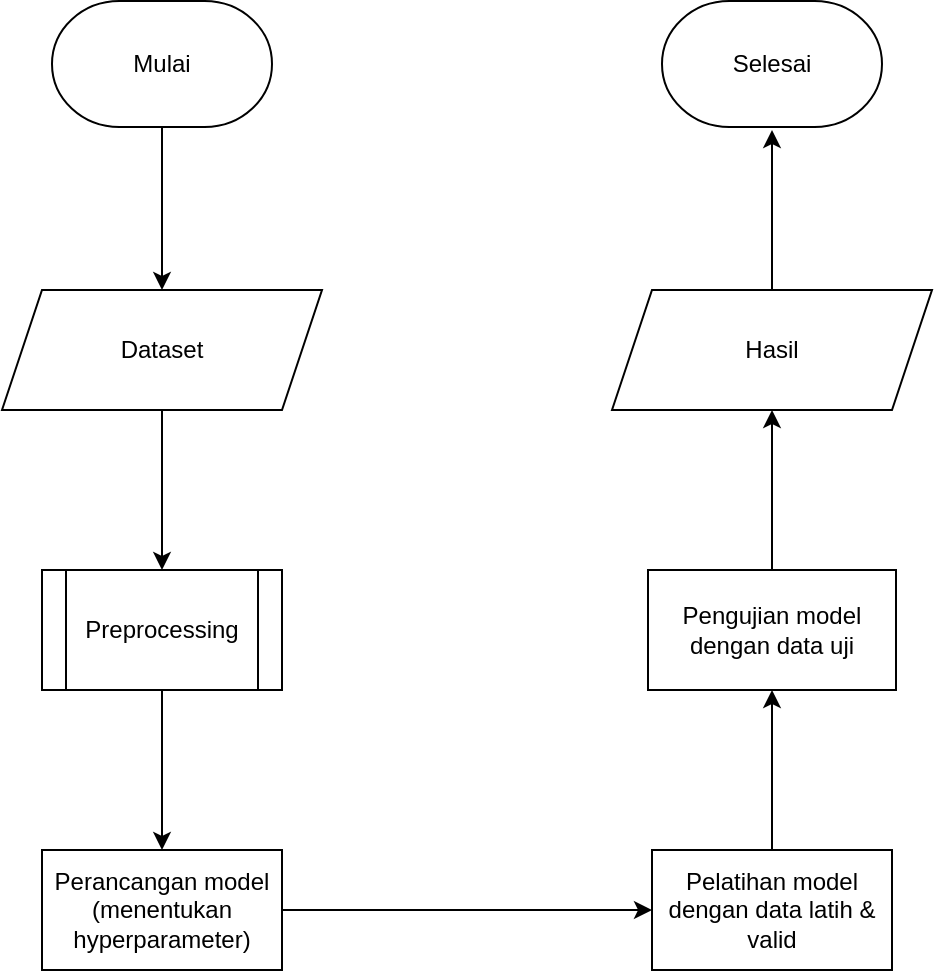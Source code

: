 <mxfile version="24.4.4" type="github">
  <diagram name="Page-1" id="o6oi2OrHOSItRVp3ogaU">
    <mxGraphModel dx="1900" dy="565" grid="1" gridSize="10" guides="1" tooltips="1" connect="1" arrows="1" fold="1" page="1" pageScale="1" pageWidth="850" pageHeight="1100" math="0" shadow="0">
      <root>
        <mxCell id="0" />
        <mxCell id="1" parent="0" />
        <mxCell id="uZAOjGnCxLmBIv0kc-p3-18" style="edgeStyle=orthogonalEdgeStyle;rounded=0;orthogonalLoop=1;jettySize=auto;html=1;" parent="1" source="V0DoNAK7S6Uz_CBj2NoQ-3" target="uZAOjGnCxLmBIv0kc-p3-1" edge="1">
          <mxGeometry relative="1" as="geometry" />
        </mxCell>
        <mxCell id="V0DoNAK7S6Uz_CBj2NoQ-3" value="Dataset" style="shape=parallelogram;perimeter=parallelogramPerimeter;whiteSpace=wrap;html=1;fixedSize=1;" parent="1" vertex="1">
          <mxGeometry x="-663" y="280" width="160" height="60" as="geometry" />
        </mxCell>
        <mxCell id="uZAOjGnCxLmBIv0kc-p3-25" style="edgeStyle=orthogonalEdgeStyle;rounded=0;orthogonalLoop=1;jettySize=auto;html=1;entryX=0;entryY=0.5;entryDx=0;entryDy=0;" parent="1" source="V0DoNAK7S6Uz_CBj2NoQ-12" target="V0DoNAK7S6Uz_CBj2NoQ-14" edge="1">
          <mxGeometry relative="1" as="geometry" />
        </mxCell>
        <mxCell id="V0DoNAK7S6Uz_CBj2NoQ-12" value="Perancangan model&lt;div&gt;(menentukan hyperparameter)&lt;/div&gt;" style="rounded=0;whiteSpace=wrap;html=1;" parent="1" vertex="1">
          <mxGeometry x="-643" y="560" width="120" height="60" as="geometry" />
        </mxCell>
        <mxCell id="uZAOjGnCxLmBIv0kc-p3-27" style="edgeStyle=orthogonalEdgeStyle;rounded=0;orthogonalLoop=1;jettySize=auto;html=1;entryX=0.5;entryY=1;entryDx=0;entryDy=0;" parent="1" source="V0DoNAK7S6Uz_CBj2NoQ-14" target="V0DoNAK7S6Uz_CBj2NoQ-23" edge="1">
          <mxGeometry relative="1" as="geometry" />
        </mxCell>
        <mxCell id="V0DoNAK7S6Uz_CBj2NoQ-14" value="Pelatihan model dengan data latih &amp;amp; valid" style="rounded=0;whiteSpace=wrap;html=1;" parent="1" vertex="1">
          <mxGeometry x="-338" y="560" width="120" height="60" as="geometry" />
        </mxCell>
        <mxCell id="uZAOjGnCxLmBIv0kc-p3-24" style="edgeStyle=orthogonalEdgeStyle;rounded=0;orthogonalLoop=1;jettySize=auto;html=1;entryX=0.5;entryY=1;entryDx=0;entryDy=0;" parent="1" source="V0DoNAK7S6Uz_CBj2NoQ-23" target="V0DoNAK7S6Uz_CBj2NoQ-25" edge="1">
          <mxGeometry relative="1" as="geometry" />
        </mxCell>
        <mxCell id="V0DoNAK7S6Uz_CBj2NoQ-23" value="Pengujian model dengan data uji" style="rounded=0;whiteSpace=wrap;html=1;" parent="1" vertex="1">
          <mxGeometry x="-340" y="420" width="124" height="60" as="geometry" />
        </mxCell>
        <mxCell id="uZAOjGnCxLmBIv0kc-p3-28" style="edgeStyle=orthogonalEdgeStyle;rounded=0;orthogonalLoop=1;jettySize=auto;html=1;" parent="1" source="V0DoNAK7S6Uz_CBj2NoQ-25" edge="1">
          <mxGeometry relative="1" as="geometry">
            <mxPoint x="-278" y="200" as="targetPoint" />
          </mxGeometry>
        </mxCell>
        <mxCell id="V0DoNAK7S6Uz_CBj2NoQ-25" value="Hasil" style="shape=parallelogram;perimeter=parallelogramPerimeter;whiteSpace=wrap;html=1;fixedSize=1;" parent="1" vertex="1">
          <mxGeometry x="-358" y="280" width="160" height="60" as="geometry" />
        </mxCell>
        <mxCell id="uZAOjGnCxLmBIv0kc-p3-20" style="edgeStyle=orthogonalEdgeStyle;rounded=0;orthogonalLoop=1;jettySize=auto;html=1;" parent="1" source="uZAOjGnCxLmBIv0kc-p3-1" target="V0DoNAK7S6Uz_CBj2NoQ-12" edge="1">
          <mxGeometry relative="1" as="geometry" />
        </mxCell>
        <mxCell id="uZAOjGnCxLmBIv0kc-p3-1" value="Preprocessing" style="shape=process;whiteSpace=wrap;html=1;backgroundOutline=1;" parent="1" vertex="1">
          <mxGeometry x="-643" y="420" width="120" height="60" as="geometry" />
        </mxCell>
        <mxCell id="uZAOjGnCxLmBIv0kc-p3-17" style="edgeStyle=orthogonalEdgeStyle;rounded=0;orthogonalLoop=1;jettySize=auto;html=1;entryX=0.5;entryY=0;entryDx=0;entryDy=0;" parent="1" source="uZAOjGnCxLmBIv0kc-p3-5" target="V0DoNAK7S6Uz_CBj2NoQ-3" edge="1">
          <mxGeometry relative="1" as="geometry" />
        </mxCell>
        <mxCell id="uZAOjGnCxLmBIv0kc-p3-5" value="Mulai" style="fixedSize=1;html=1;shape=mxgraph.flowchart.terminator;whiteSpace=wrap;" parent="1" vertex="1">
          <mxGeometry x="-638" y="135.5" width="110" height="63" as="geometry" />
        </mxCell>
        <mxCell id="uZAOjGnCxLmBIv0kc-p3-8" value="Selesai" style="fixedSize=1;html=1;shape=mxgraph.flowchart.terminator;whiteSpace=wrap;" parent="1" vertex="1">
          <mxGeometry x="-333" y="135.5" width="110" height="63" as="geometry" />
        </mxCell>
      </root>
    </mxGraphModel>
  </diagram>
</mxfile>

